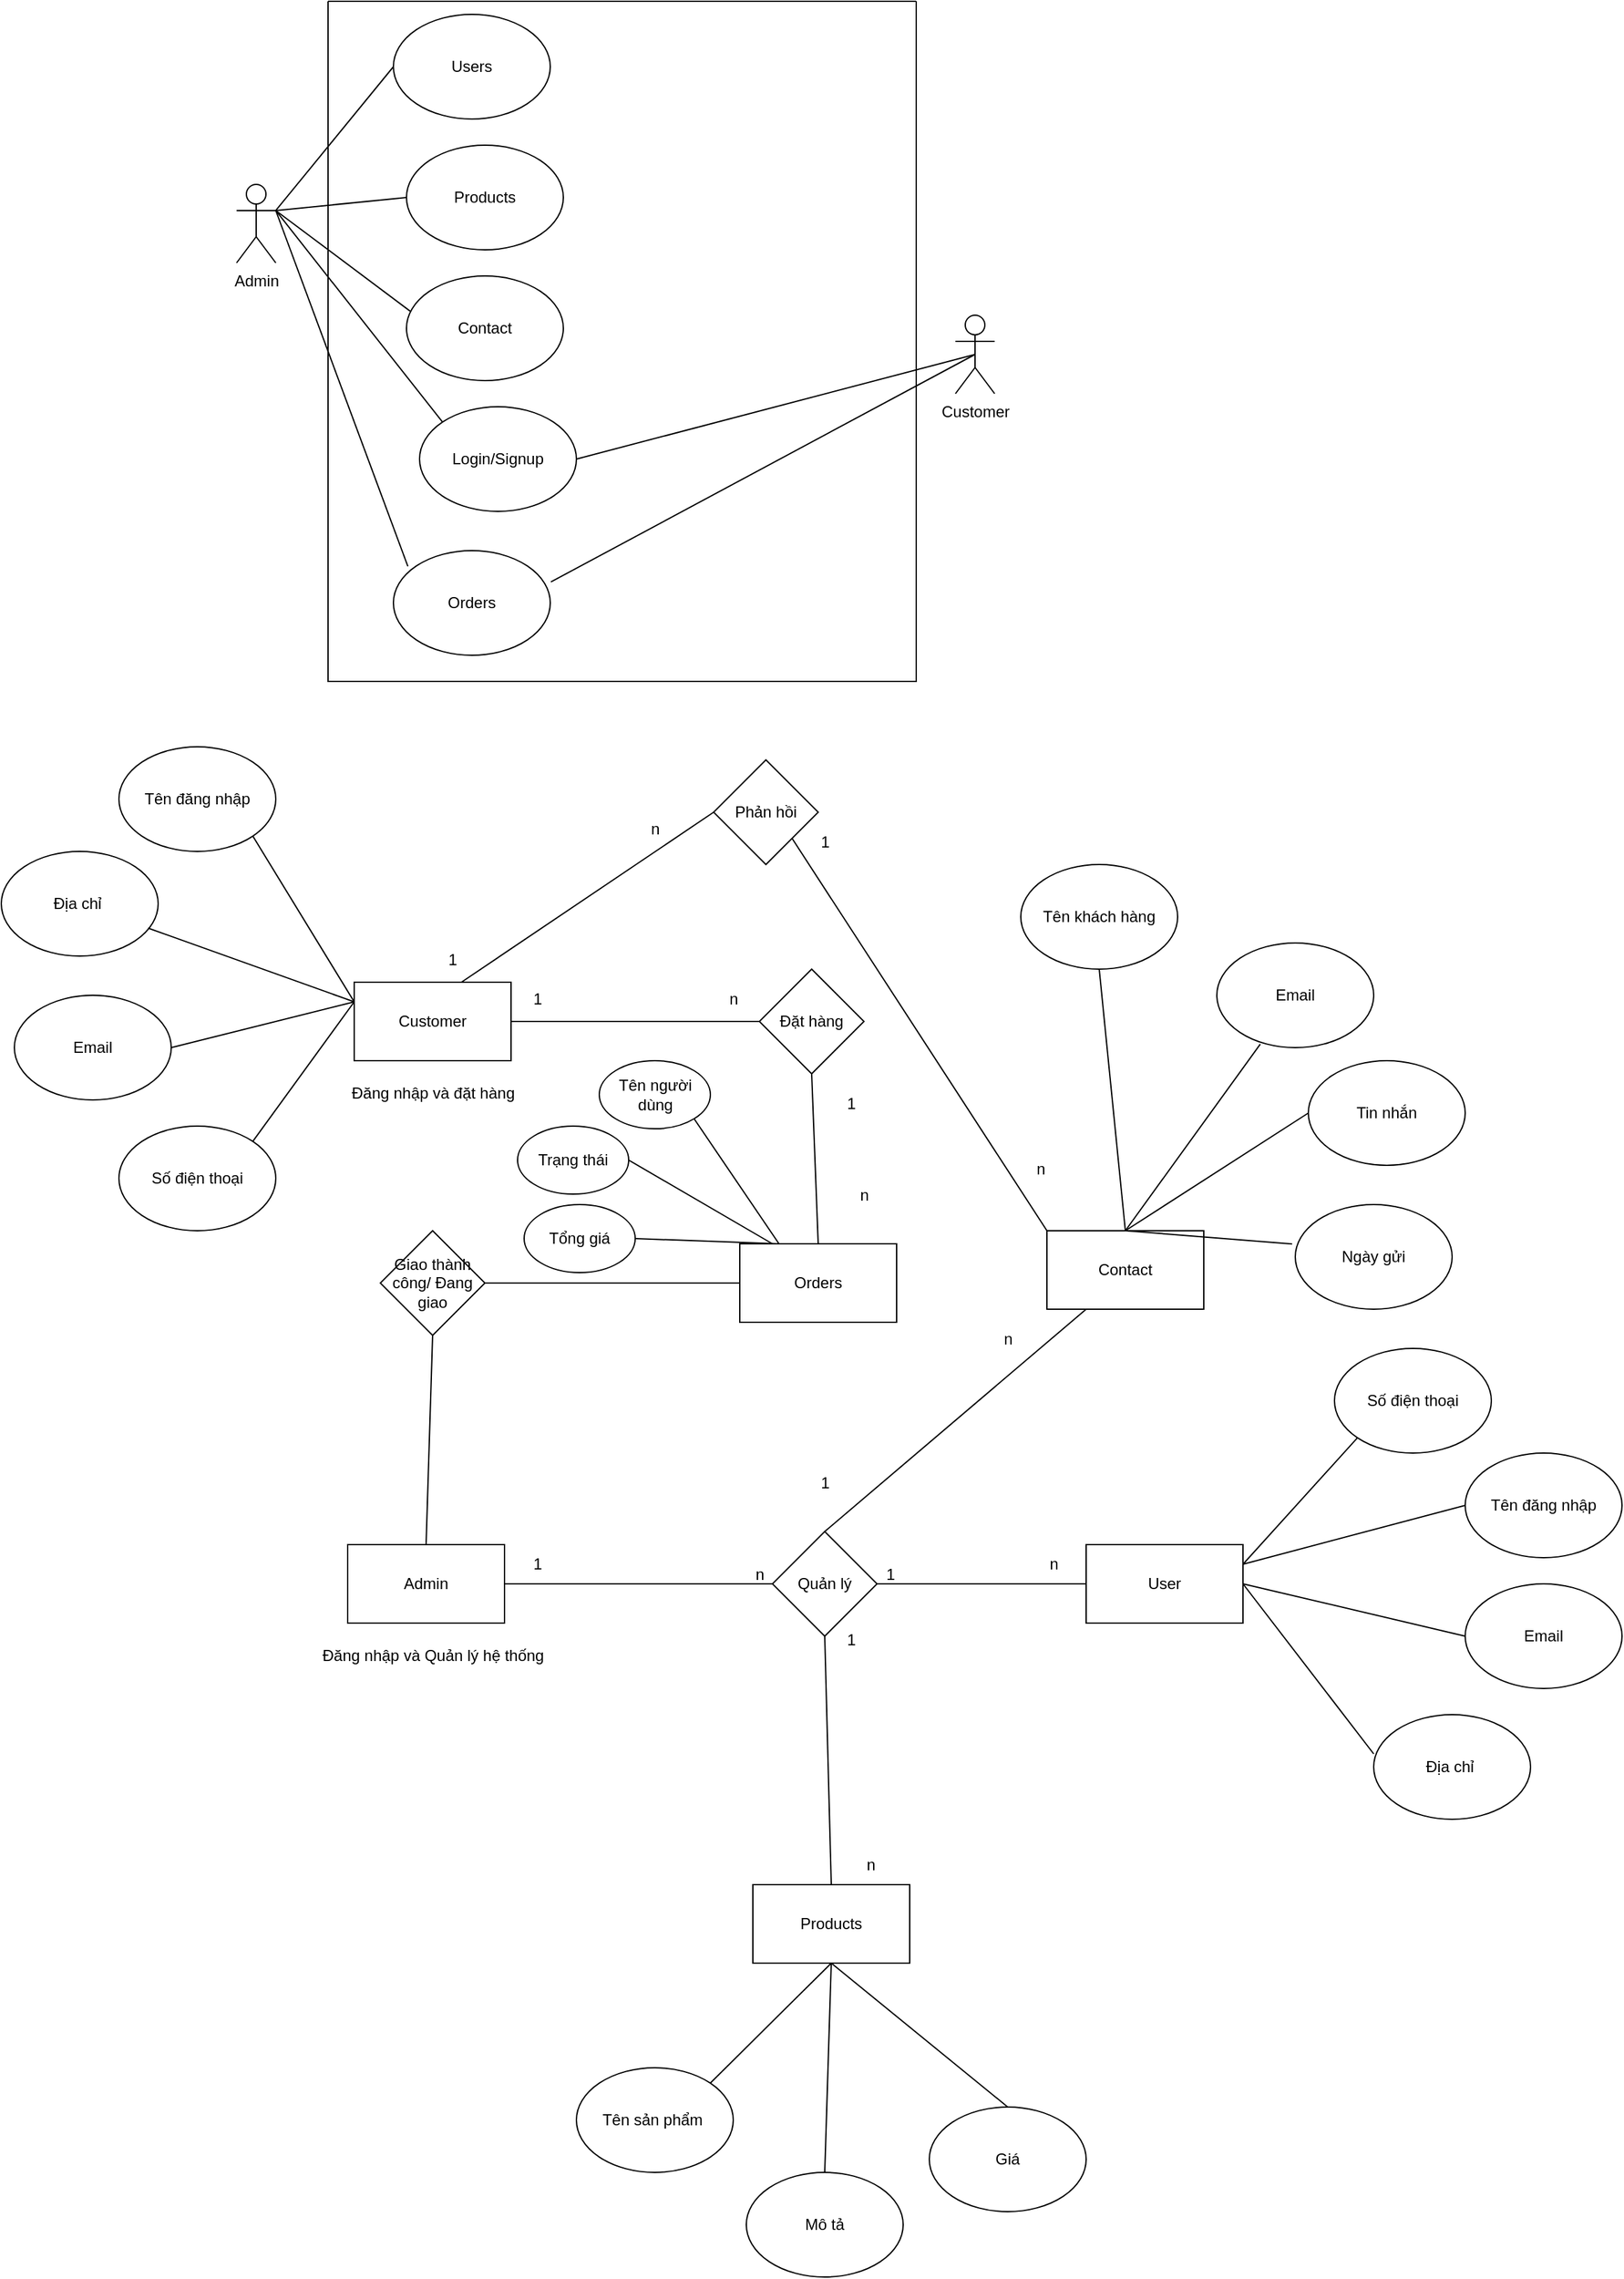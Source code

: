 <mxfile version="24.7.8">
  <diagram name="Trang-1" id="M-SAd9LkpbupXPq_AiEO">
    <mxGraphModel dx="2555" dy="1018" grid="1" gridSize="10" guides="1" tooltips="1" connect="1" arrows="1" fold="1" page="1" pageScale="1" pageWidth="827" pageHeight="1169" math="0" shadow="0">
      <root>
        <mxCell id="0" />
        <mxCell id="1" parent="0" />
        <mxCell id="7vzMjG-QyfqPNBVxQbre-7" value="Admin" style="shape=umlActor;verticalLabelPosition=bottom;verticalAlign=top;html=1;outlineConnect=0;" vertex="1" parent="1">
          <mxGeometry x="40" y="210" width="30" height="60" as="geometry" />
        </mxCell>
        <mxCell id="7vzMjG-QyfqPNBVxQbre-9" value="" style="swimlane;startSize=0;" vertex="1" parent="1">
          <mxGeometry x="110" y="70" width="450" height="520" as="geometry" />
        </mxCell>
        <mxCell id="7vzMjG-QyfqPNBVxQbre-1" value="Users" style="ellipse;whiteSpace=wrap;html=1;" vertex="1" parent="7vzMjG-QyfqPNBVxQbre-9">
          <mxGeometry x="50" y="10" width="120" height="80" as="geometry" />
        </mxCell>
        <mxCell id="7vzMjG-QyfqPNBVxQbre-2" value="Products" style="ellipse;whiteSpace=wrap;html=1;" vertex="1" parent="7vzMjG-QyfqPNBVxQbre-9">
          <mxGeometry x="60" y="110" width="120" height="80" as="geometry" />
        </mxCell>
        <mxCell id="7vzMjG-QyfqPNBVxQbre-3" value="Orders" style="ellipse;whiteSpace=wrap;html=1;" vertex="1" parent="7vzMjG-QyfqPNBVxQbre-9">
          <mxGeometry x="50" y="420" width="120" height="80" as="geometry" />
        </mxCell>
        <mxCell id="7vzMjG-QyfqPNBVxQbre-6" value="Contact" style="ellipse;whiteSpace=wrap;html=1;" vertex="1" parent="7vzMjG-QyfqPNBVxQbre-9">
          <mxGeometry x="60" y="210" width="120" height="80" as="geometry" />
        </mxCell>
        <mxCell id="7vzMjG-QyfqPNBVxQbre-14" value="Login/Signup" style="ellipse;whiteSpace=wrap;html=1;" vertex="1" parent="7vzMjG-QyfqPNBVxQbre-9">
          <mxGeometry x="70" y="310" width="120" height="80" as="geometry" />
        </mxCell>
        <mxCell id="7vzMjG-QyfqPNBVxQbre-10" value="" style="endArrow=none;html=1;rounded=0;entryX=0;entryY=0.5;entryDx=0;entryDy=0;exitX=1;exitY=0.333;exitDx=0;exitDy=0;exitPerimeter=0;" edge="1" parent="1" source="7vzMjG-QyfqPNBVxQbre-7" target="7vzMjG-QyfqPNBVxQbre-1">
          <mxGeometry width="50" height="50" relative="1" as="geometry">
            <mxPoint x="30" y="170" as="sourcePoint" />
            <mxPoint x="80" y="120" as="targetPoint" />
          </mxGeometry>
        </mxCell>
        <mxCell id="7vzMjG-QyfqPNBVxQbre-11" value="" style="endArrow=none;html=1;rounded=0;entryX=0;entryY=0.5;entryDx=0;entryDy=0;exitX=1;exitY=0.333;exitDx=0;exitDy=0;exitPerimeter=0;" edge="1" parent="1" source="7vzMjG-QyfqPNBVxQbre-7" target="7vzMjG-QyfqPNBVxQbre-2">
          <mxGeometry width="50" height="50" relative="1" as="geometry">
            <mxPoint x="30" y="380" as="sourcePoint" />
            <mxPoint x="80" y="330" as="targetPoint" />
          </mxGeometry>
        </mxCell>
        <mxCell id="7vzMjG-QyfqPNBVxQbre-12" value="" style="endArrow=none;html=1;rounded=0;exitX=0.025;exitY=0.338;exitDx=0;exitDy=0;exitPerimeter=0;" edge="1" parent="1" source="7vzMjG-QyfqPNBVxQbre-6">
          <mxGeometry width="50" height="50" relative="1" as="geometry">
            <mxPoint x="30" y="400" as="sourcePoint" />
            <mxPoint x="70" y="230" as="targetPoint" />
          </mxGeometry>
        </mxCell>
        <mxCell id="7vzMjG-QyfqPNBVxQbre-13" value="" style="endArrow=none;html=1;rounded=0;exitX=0.092;exitY=0.15;exitDx=0;exitDy=0;exitPerimeter=0;" edge="1" parent="1" source="7vzMjG-QyfqPNBVxQbre-3">
          <mxGeometry width="50" height="50" relative="1" as="geometry">
            <mxPoint x="50" y="390" as="sourcePoint" />
            <mxPoint x="70" y="230" as="targetPoint" />
          </mxGeometry>
        </mxCell>
        <mxCell id="7vzMjG-QyfqPNBVxQbre-15" value="Customer" style="shape=umlActor;verticalLabelPosition=bottom;verticalAlign=top;html=1;outlineConnect=0;" vertex="1" parent="1">
          <mxGeometry x="590" y="310" width="30" height="60" as="geometry" />
        </mxCell>
        <mxCell id="7vzMjG-QyfqPNBVxQbre-19" value="" style="endArrow=none;html=1;rounded=0;entryX=1;entryY=0.333;entryDx=0;entryDy=0;entryPerimeter=0;exitX=0;exitY=0;exitDx=0;exitDy=0;" edge="1" parent="1" source="7vzMjG-QyfqPNBVxQbre-14" target="7vzMjG-QyfqPNBVxQbre-7">
          <mxGeometry width="50" height="50" relative="1" as="geometry">
            <mxPoint x="-20" y="380" as="sourcePoint" />
            <mxPoint x="30" y="330" as="targetPoint" />
          </mxGeometry>
        </mxCell>
        <mxCell id="7vzMjG-QyfqPNBVxQbre-20" value="" style="endArrow=none;html=1;rounded=0;exitX=1;exitY=0.5;exitDx=0;exitDy=0;entryX=0.5;entryY=0.5;entryDx=0;entryDy=0;entryPerimeter=0;" edge="1" parent="1" source="7vzMjG-QyfqPNBVxQbre-14" target="7vzMjG-QyfqPNBVxQbre-15">
          <mxGeometry width="50" height="50" relative="1" as="geometry">
            <mxPoint x="710" y="280" as="sourcePoint" />
            <mxPoint x="760" y="230" as="targetPoint" />
          </mxGeometry>
        </mxCell>
        <mxCell id="7vzMjG-QyfqPNBVxQbre-21" value="" style="endArrow=none;html=1;rounded=0;exitX=1.004;exitY=0.299;exitDx=0;exitDy=0;exitPerimeter=0;entryX=0.5;entryY=0.5;entryDx=0;entryDy=0;entryPerimeter=0;" edge="1" parent="1" source="7vzMjG-QyfqPNBVxQbre-3" target="7vzMjG-QyfqPNBVxQbre-15">
          <mxGeometry width="50" height="50" relative="1" as="geometry">
            <mxPoint x="660" y="430" as="sourcePoint" />
            <mxPoint x="710" y="380" as="targetPoint" />
          </mxGeometry>
        </mxCell>
        <mxCell id="7vzMjG-QyfqPNBVxQbre-26" value="Customer" style="rounded=0;whiteSpace=wrap;html=1;" vertex="1" parent="1">
          <mxGeometry x="130" y="820" width="120" height="60" as="geometry" />
        </mxCell>
        <mxCell id="7vzMjG-QyfqPNBVxQbre-27" value="Tên đăng nhập" style="ellipse;whiteSpace=wrap;html=1;" vertex="1" parent="1">
          <mxGeometry x="-50" y="640" width="120" height="80" as="geometry" />
        </mxCell>
        <mxCell id="7vzMjG-QyfqPNBVxQbre-28" value="Email" style="ellipse;whiteSpace=wrap;html=1;" vertex="1" parent="1">
          <mxGeometry x="-130" y="830" width="120" height="80" as="geometry" />
        </mxCell>
        <mxCell id="7vzMjG-QyfqPNBVxQbre-29" value="Địa chỉ&amp;nbsp;" style="ellipse;whiteSpace=wrap;html=1;" vertex="1" parent="1">
          <mxGeometry x="-140" y="720" width="120" height="80" as="geometry" />
        </mxCell>
        <mxCell id="7vzMjG-QyfqPNBVxQbre-30" value="Số điện thoại" style="ellipse;whiteSpace=wrap;html=1;" vertex="1" parent="1">
          <mxGeometry x="-50" y="930" width="120" height="80" as="geometry" />
        </mxCell>
        <mxCell id="7vzMjG-QyfqPNBVxQbre-31" value="" style="endArrow=none;html=1;rounded=0;entryX=1;entryY=1;entryDx=0;entryDy=0;exitX=0;exitY=0.25;exitDx=0;exitDy=0;" edge="1" parent="1" source="7vzMjG-QyfqPNBVxQbre-26" target="7vzMjG-QyfqPNBVxQbre-27">
          <mxGeometry width="50" height="50" relative="1" as="geometry">
            <mxPoint x="120" y="1000" as="sourcePoint" />
            <mxPoint x="170" y="950" as="targetPoint" />
          </mxGeometry>
        </mxCell>
        <mxCell id="7vzMjG-QyfqPNBVxQbre-32" value="" style="endArrow=none;html=1;rounded=0;entryX=0.936;entryY=0.733;entryDx=0;entryDy=0;entryPerimeter=0;exitX=0;exitY=0.25;exitDx=0;exitDy=0;" edge="1" parent="1" source="7vzMjG-QyfqPNBVxQbre-26" target="7vzMjG-QyfqPNBVxQbre-29">
          <mxGeometry width="50" height="50" relative="1" as="geometry">
            <mxPoint x="180" y="1000" as="sourcePoint" />
            <mxPoint x="230" y="950" as="targetPoint" />
          </mxGeometry>
        </mxCell>
        <mxCell id="7vzMjG-QyfqPNBVxQbre-33" value="" style="endArrow=none;html=1;rounded=0;entryX=1;entryY=0.5;entryDx=0;entryDy=0;exitX=0;exitY=0.25;exitDx=0;exitDy=0;" edge="1" parent="1" source="7vzMjG-QyfqPNBVxQbre-26" target="7vzMjG-QyfqPNBVxQbre-28">
          <mxGeometry width="50" height="50" relative="1" as="geometry">
            <mxPoint x="150" y="1010" as="sourcePoint" />
            <mxPoint x="200" y="960" as="targetPoint" />
          </mxGeometry>
        </mxCell>
        <mxCell id="7vzMjG-QyfqPNBVxQbre-34" value="" style="endArrow=none;html=1;rounded=0;entryX=0;entryY=0.25;entryDx=0;entryDy=0;exitX=1;exitY=0;exitDx=0;exitDy=0;" edge="1" parent="1" source="7vzMjG-QyfqPNBVxQbre-30" target="7vzMjG-QyfqPNBVxQbre-26">
          <mxGeometry width="50" height="50" relative="1" as="geometry">
            <mxPoint x="210" y="970" as="sourcePoint" />
            <mxPoint x="260" y="920" as="targetPoint" />
          </mxGeometry>
        </mxCell>
        <mxCell id="7vzMjG-QyfqPNBVxQbre-36" value="" style="endArrow=none;html=1;rounded=0;entryX=0;entryY=0.5;entryDx=0;entryDy=0;exitX=1;exitY=0.5;exitDx=0;exitDy=0;" edge="1" parent="1" source="7vzMjG-QyfqPNBVxQbre-26" target="7vzMjG-QyfqPNBVxQbre-37">
          <mxGeometry width="50" height="50" relative="1" as="geometry">
            <mxPoint x="210" y="1050" as="sourcePoint" />
            <mxPoint x="429.92" y="852.8" as="targetPoint" />
          </mxGeometry>
        </mxCell>
        <mxCell id="7vzMjG-QyfqPNBVxQbre-37" value="Đặt hàng" style="rhombus;whiteSpace=wrap;html=1;" vertex="1" parent="1">
          <mxGeometry x="440" y="810" width="80" height="80" as="geometry" />
        </mxCell>
        <mxCell id="7vzMjG-QyfqPNBVxQbre-39" value="1" style="text;html=1;align=center;verticalAlign=middle;resizable=0;points=[];autosize=1;strokeColor=none;fillColor=none;" vertex="1" parent="1">
          <mxGeometry x="255" y="818" width="30" height="30" as="geometry" />
        </mxCell>
        <mxCell id="7vzMjG-QyfqPNBVxQbre-40" value="n" style="text;html=1;align=center;verticalAlign=middle;resizable=0;points=[];autosize=1;strokeColor=none;fillColor=none;" vertex="1" parent="1">
          <mxGeometry x="405" y="818" width="30" height="30" as="geometry" />
        </mxCell>
        <mxCell id="7vzMjG-QyfqPNBVxQbre-41" value="Đăng nhập và đặt hàng" style="text;html=1;align=center;verticalAlign=middle;resizable=0;points=[];autosize=1;strokeColor=none;fillColor=none;" vertex="1" parent="1">
          <mxGeometry x="115" y="890" width="150" height="30" as="geometry" />
        </mxCell>
        <mxCell id="7vzMjG-QyfqPNBVxQbre-57" value="Admin" style="rounded=0;whiteSpace=wrap;html=1;" vertex="1" parent="1">
          <mxGeometry x="125" y="1250" width="120" height="60" as="geometry" />
        </mxCell>
        <mxCell id="7vzMjG-QyfqPNBVxQbre-67" value="Quản lý" style="rhombus;whiteSpace=wrap;html=1;" vertex="1" parent="1">
          <mxGeometry x="450" y="1240" width="80" height="80" as="geometry" />
        </mxCell>
        <mxCell id="7vzMjG-QyfqPNBVxQbre-68" value="" style="endArrow=none;html=1;rounded=0;entryX=0;entryY=0.5;entryDx=0;entryDy=0;exitX=1;exitY=0.5;exitDx=0;exitDy=0;" edge="1" parent="1" source="7vzMjG-QyfqPNBVxQbre-57" target="7vzMjG-QyfqPNBVxQbre-67">
          <mxGeometry width="50" height="50" relative="1" as="geometry">
            <mxPoint x="310" y="1200" as="sourcePoint" />
            <mxPoint x="360" y="1150" as="targetPoint" />
          </mxGeometry>
        </mxCell>
        <mxCell id="7vzMjG-QyfqPNBVxQbre-69" value="1" style="text;html=1;align=center;verticalAlign=middle;resizable=0;points=[];autosize=1;strokeColor=none;fillColor=none;" vertex="1" parent="1">
          <mxGeometry x="255" y="1250" width="30" height="30" as="geometry" />
        </mxCell>
        <mxCell id="7vzMjG-QyfqPNBVxQbre-70" value="n" style="text;html=1;align=center;verticalAlign=middle;resizable=0;points=[];autosize=1;strokeColor=none;fillColor=none;" vertex="1" parent="1">
          <mxGeometry x="650" y="1250" width="30" height="30" as="geometry" />
        </mxCell>
        <mxCell id="7vzMjG-QyfqPNBVxQbre-73" value="Products" style="rounded=0;whiteSpace=wrap;html=1;" vertex="1" parent="1">
          <mxGeometry x="435" y="1510" width="120" height="60" as="geometry" />
        </mxCell>
        <mxCell id="7vzMjG-QyfqPNBVxQbre-74" value="User" style="rounded=0;whiteSpace=wrap;html=1;" vertex="1" parent="1">
          <mxGeometry x="690" y="1250" width="120" height="60" as="geometry" />
        </mxCell>
        <mxCell id="7vzMjG-QyfqPNBVxQbre-75" value="Tên đăng nhập" style="ellipse;whiteSpace=wrap;html=1;" vertex="1" parent="1">
          <mxGeometry x="980" y="1180" width="120" height="80" as="geometry" />
        </mxCell>
        <mxCell id="7vzMjG-QyfqPNBVxQbre-76" value="Email" style="ellipse;whiteSpace=wrap;html=1;" vertex="1" parent="1">
          <mxGeometry x="980" y="1280" width="120" height="80" as="geometry" />
        </mxCell>
        <mxCell id="7vzMjG-QyfqPNBVxQbre-77" value="Địa chỉ&amp;nbsp;" style="ellipse;whiteSpace=wrap;html=1;" vertex="1" parent="1">
          <mxGeometry x="910" y="1380" width="120" height="80" as="geometry" />
        </mxCell>
        <mxCell id="7vzMjG-QyfqPNBVxQbre-78" value="Số điện thoại" style="ellipse;whiteSpace=wrap;html=1;" vertex="1" parent="1">
          <mxGeometry x="880" y="1100" width="120" height="80" as="geometry" />
        </mxCell>
        <mxCell id="7vzMjG-QyfqPNBVxQbre-84" value="" style="endArrow=none;html=1;rounded=0;entryX=0;entryY=1;entryDx=0;entryDy=0;exitX=1;exitY=0.25;exitDx=0;exitDy=0;" edge="1" parent="1" source="7vzMjG-QyfqPNBVxQbre-74" target="7vzMjG-QyfqPNBVxQbre-78">
          <mxGeometry width="50" height="50" relative="1" as="geometry">
            <mxPoint x="670" y="1450" as="sourcePoint" />
            <mxPoint x="720" y="1400" as="targetPoint" />
          </mxGeometry>
        </mxCell>
        <mxCell id="7vzMjG-QyfqPNBVxQbre-85" value="" style="endArrow=none;html=1;rounded=0;entryX=0;entryY=0.5;entryDx=0;entryDy=0;exitX=1;exitY=0.25;exitDx=0;exitDy=0;" edge="1" parent="1" source="7vzMjG-QyfqPNBVxQbre-74" target="7vzMjG-QyfqPNBVxQbre-75">
          <mxGeometry width="50" height="50" relative="1" as="geometry">
            <mxPoint x="780" y="1440" as="sourcePoint" />
            <mxPoint x="830" y="1390" as="targetPoint" />
          </mxGeometry>
        </mxCell>
        <mxCell id="7vzMjG-QyfqPNBVxQbre-86" value="" style="endArrow=none;html=1;rounded=0;entryX=0;entryY=0.5;entryDx=0;entryDy=0;exitX=1;exitY=0.5;exitDx=0;exitDy=0;" edge="1" parent="1" source="7vzMjG-QyfqPNBVxQbre-74" target="7vzMjG-QyfqPNBVxQbre-76">
          <mxGeometry width="50" height="50" relative="1" as="geometry">
            <mxPoint x="730" y="1440" as="sourcePoint" />
            <mxPoint x="780" y="1390" as="targetPoint" />
          </mxGeometry>
        </mxCell>
        <mxCell id="7vzMjG-QyfqPNBVxQbre-87" value="" style="endArrow=none;html=1;rounded=0;entryX=0;entryY=0.375;entryDx=0;entryDy=0;entryPerimeter=0;exitX=1;exitY=0.5;exitDx=0;exitDy=0;" edge="1" parent="1" source="7vzMjG-QyfqPNBVxQbre-74" target="7vzMjG-QyfqPNBVxQbre-77">
          <mxGeometry width="50" height="50" relative="1" as="geometry">
            <mxPoint x="730" y="1440" as="sourcePoint" />
            <mxPoint x="780" y="1390" as="targetPoint" />
          </mxGeometry>
        </mxCell>
        <mxCell id="7vzMjG-QyfqPNBVxQbre-88" value="" style="endArrow=none;html=1;rounded=0;entryX=0;entryY=0.5;entryDx=0;entryDy=0;exitX=1;exitY=0.5;exitDx=0;exitDy=0;" edge="1" parent="1" source="7vzMjG-QyfqPNBVxQbre-67" target="7vzMjG-QyfqPNBVxQbre-74">
          <mxGeometry width="50" height="50" relative="1" as="geometry">
            <mxPoint x="480" y="1400" as="sourcePoint" />
            <mxPoint x="530" y="1350" as="targetPoint" />
          </mxGeometry>
        </mxCell>
        <mxCell id="7vzMjG-QyfqPNBVxQbre-89" value="Tên sản phẩm&amp;nbsp;" style="ellipse;whiteSpace=wrap;html=1;" vertex="1" parent="1">
          <mxGeometry x="300" y="1650" width="120" height="80" as="geometry" />
        </mxCell>
        <mxCell id="7vzMjG-QyfqPNBVxQbre-90" value="Giá" style="ellipse;whiteSpace=wrap;html=1;" vertex="1" parent="1">
          <mxGeometry x="570" y="1680" width="120" height="80" as="geometry" />
        </mxCell>
        <mxCell id="7vzMjG-QyfqPNBVxQbre-91" value="Mô tả" style="ellipse;whiteSpace=wrap;html=1;" vertex="1" parent="1">
          <mxGeometry x="430" y="1730" width="120" height="80" as="geometry" />
        </mxCell>
        <mxCell id="7vzMjG-QyfqPNBVxQbre-92" value="" style="endArrow=none;html=1;rounded=0;entryX=0.5;entryY=1;entryDx=0;entryDy=0;exitX=1;exitY=0;exitDx=0;exitDy=0;" edge="1" parent="1" source="7vzMjG-QyfqPNBVxQbre-89" target="7vzMjG-QyfqPNBVxQbre-73">
          <mxGeometry width="50" height="50" relative="1" as="geometry">
            <mxPoint x="310" y="1640" as="sourcePoint" />
            <mxPoint x="360" y="1590" as="targetPoint" />
          </mxGeometry>
        </mxCell>
        <mxCell id="7vzMjG-QyfqPNBVxQbre-93" value="" style="endArrow=none;html=1;rounded=0;entryX=0.5;entryY=1;entryDx=0;entryDy=0;exitX=0.5;exitY=0;exitDx=0;exitDy=0;" edge="1" parent="1" source="7vzMjG-QyfqPNBVxQbre-91" target="7vzMjG-QyfqPNBVxQbre-73">
          <mxGeometry width="50" height="50" relative="1" as="geometry">
            <mxPoint x="470" y="1680" as="sourcePoint" />
            <mxPoint x="520" y="1630" as="targetPoint" />
          </mxGeometry>
        </mxCell>
        <mxCell id="7vzMjG-QyfqPNBVxQbre-94" value="" style="endArrow=none;html=1;rounded=0;entryX=0.5;entryY=1;entryDx=0;entryDy=0;exitX=0.5;exitY=0;exitDx=0;exitDy=0;" edge="1" parent="1" source="7vzMjG-QyfqPNBVxQbre-90" target="7vzMjG-QyfqPNBVxQbre-73">
          <mxGeometry width="50" height="50" relative="1" as="geometry">
            <mxPoint x="530" y="1640" as="sourcePoint" />
            <mxPoint x="580" y="1590" as="targetPoint" />
          </mxGeometry>
        </mxCell>
        <mxCell id="7vzMjG-QyfqPNBVxQbre-95" value="" style="endArrow=none;html=1;rounded=0;entryX=0.5;entryY=1;entryDx=0;entryDy=0;exitX=0.5;exitY=0;exitDx=0;exitDy=0;" edge="1" parent="1" source="7vzMjG-QyfqPNBVxQbre-73" target="7vzMjG-QyfqPNBVxQbre-67">
          <mxGeometry width="50" height="50" relative="1" as="geometry">
            <mxPoint x="420" y="1460" as="sourcePoint" />
            <mxPoint x="470" y="1410" as="targetPoint" />
          </mxGeometry>
        </mxCell>
        <mxCell id="7vzMjG-QyfqPNBVxQbre-96" value="n" style="text;html=1;align=center;verticalAlign=middle;resizable=0;points=[];autosize=1;strokeColor=none;fillColor=none;" vertex="1" parent="1">
          <mxGeometry x="510" y="1480" width="30" height="30" as="geometry" />
        </mxCell>
        <mxCell id="7vzMjG-QyfqPNBVxQbre-97" value="1" style="text;html=1;align=center;verticalAlign=middle;resizable=0;points=[];autosize=1;strokeColor=none;fillColor=none;" vertex="1" parent="1">
          <mxGeometry x="495" y="1308" width="30" height="30" as="geometry" />
        </mxCell>
        <mxCell id="7vzMjG-QyfqPNBVxQbre-98" value="1" style="text;html=1;align=center;verticalAlign=middle;resizable=0;points=[];autosize=1;strokeColor=none;fillColor=none;" vertex="1" parent="1">
          <mxGeometry x="525" y="1258" width="30" height="30" as="geometry" />
        </mxCell>
        <mxCell id="7vzMjG-QyfqPNBVxQbre-99" value="n" style="text;html=1;align=center;verticalAlign=middle;resizable=0;points=[];autosize=1;strokeColor=none;fillColor=none;" vertex="1" parent="1">
          <mxGeometry x="425" y="1258" width="30" height="30" as="geometry" />
        </mxCell>
        <mxCell id="7vzMjG-QyfqPNBVxQbre-100" value="Orders" style="rounded=0;whiteSpace=wrap;html=1;" vertex="1" parent="1">
          <mxGeometry x="425" y="1020" width="120" height="60" as="geometry" />
        </mxCell>
        <mxCell id="7vzMjG-QyfqPNBVxQbre-101" value="" style="endArrow=none;html=1;rounded=0;entryX=0.5;entryY=1;entryDx=0;entryDy=0;exitX=0.5;exitY=0;exitDx=0;exitDy=0;" edge="1" parent="1" source="7vzMjG-QyfqPNBVxQbre-100" target="7vzMjG-QyfqPNBVxQbre-37">
          <mxGeometry width="50" height="50" relative="1" as="geometry">
            <mxPoint x="280" y="1020" as="sourcePoint" />
            <mxPoint x="330" y="970" as="targetPoint" />
          </mxGeometry>
        </mxCell>
        <mxCell id="7vzMjG-QyfqPNBVxQbre-102" value="" style="endArrow=none;html=1;rounded=0;exitX=0.5;exitY=0;exitDx=0;exitDy=0;entryX=0.5;entryY=1;entryDx=0;entryDy=0;" edge="1" parent="1" source="7vzMjG-QyfqPNBVxQbre-57" target="7vzMjG-QyfqPNBVxQbre-103">
          <mxGeometry width="50" height="50" relative="1" as="geometry">
            <mxPoint x="200" y="1120" as="sourcePoint" />
            <mxPoint x="190" y="1110" as="targetPoint" />
          </mxGeometry>
        </mxCell>
        <mxCell id="7vzMjG-QyfqPNBVxQbre-103" value="Giao thành công/ Đang giao" style="rhombus;whiteSpace=wrap;html=1;" vertex="1" parent="1">
          <mxGeometry x="150" y="1010" width="80" height="80" as="geometry" />
        </mxCell>
        <mxCell id="7vzMjG-QyfqPNBVxQbre-104" value="Đăng nhập và Quản lý hệ thống" style="text;html=1;align=center;verticalAlign=middle;resizable=0;points=[];autosize=1;strokeColor=none;fillColor=none;" vertex="1" parent="1">
          <mxGeometry x="95" y="1320" width="190" height="30" as="geometry" />
        </mxCell>
        <mxCell id="7vzMjG-QyfqPNBVxQbre-106" value="" style="endArrow=none;html=1;rounded=0;entryX=0;entryY=0.5;entryDx=0;entryDy=0;exitX=1;exitY=0.5;exitDx=0;exitDy=0;" edge="1" parent="1" source="7vzMjG-QyfqPNBVxQbre-103" target="7vzMjG-QyfqPNBVxQbre-100">
          <mxGeometry width="50" height="50" relative="1" as="geometry">
            <mxPoint x="300" y="1130" as="sourcePoint" />
            <mxPoint x="350" y="1080" as="targetPoint" />
          </mxGeometry>
        </mxCell>
        <mxCell id="7vzMjG-QyfqPNBVxQbre-107" value="1" style="text;html=1;align=center;verticalAlign=middle;resizable=0;points=[];autosize=1;strokeColor=none;fillColor=none;" vertex="1" parent="1">
          <mxGeometry x="495" y="898" width="30" height="30" as="geometry" />
        </mxCell>
        <mxCell id="7vzMjG-QyfqPNBVxQbre-108" value="n" style="text;html=1;align=center;verticalAlign=middle;resizable=0;points=[];autosize=1;strokeColor=none;fillColor=none;" vertex="1" parent="1">
          <mxGeometry x="505" y="968" width="30" height="30" as="geometry" />
        </mxCell>
        <mxCell id="7vzMjG-QyfqPNBVxQbre-109" value="Contact" style="rounded=0;whiteSpace=wrap;html=1;" vertex="1" parent="1">
          <mxGeometry x="660" y="1010" width="120" height="60" as="geometry" />
        </mxCell>
        <mxCell id="7vzMjG-QyfqPNBVxQbre-110" value="" style="endArrow=none;html=1;rounded=0;entryX=0.25;entryY=1;entryDx=0;entryDy=0;exitX=0.5;exitY=0;exitDx=0;exitDy=0;" edge="1" parent="1" source="7vzMjG-QyfqPNBVxQbre-67" target="7vzMjG-QyfqPNBVxQbre-109">
          <mxGeometry width="50" height="50" relative="1" as="geometry">
            <mxPoint x="440" y="1200" as="sourcePoint" />
            <mxPoint x="490" y="1150" as="targetPoint" />
          </mxGeometry>
        </mxCell>
        <mxCell id="7vzMjG-QyfqPNBVxQbre-111" value="1" style="text;html=1;align=center;verticalAlign=middle;resizable=0;points=[];autosize=1;strokeColor=none;fillColor=none;" vertex="1" parent="1">
          <mxGeometry x="475" y="1188" width="30" height="30" as="geometry" />
        </mxCell>
        <mxCell id="7vzMjG-QyfqPNBVxQbre-112" value="n" style="text;html=1;align=center;verticalAlign=middle;resizable=0;points=[];autosize=1;strokeColor=none;fillColor=none;" vertex="1" parent="1">
          <mxGeometry x="615" y="1078" width="30" height="30" as="geometry" />
        </mxCell>
        <mxCell id="7vzMjG-QyfqPNBVxQbre-113" value="Tên khách hàng" style="ellipse;whiteSpace=wrap;html=1;" vertex="1" parent="1">
          <mxGeometry x="640" y="730" width="120" height="80" as="geometry" />
        </mxCell>
        <mxCell id="7vzMjG-QyfqPNBVxQbre-114" value="Email" style="ellipse;whiteSpace=wrap;html=1;" vertex="1" parent="1">
          <mxGeometry x="790" y="790" width="120" height="80" as="geometry" />
        </mxCell>
        <mxCell id="7vzMjG-QyfqPNBVxQbre-115" value="Ngày gửi" style="ellipse;whiteSpace=wrap;html=1;" vertex="1" parent="1">
          <mxGeometry x="850" y="990" width="120" height="80" as="geometry" />
        </mxCell>
        <mxCell id="7vzMjG-QyfqPNBVxQbre-116" value="Tin nhắn" style="ellipse;whiteSpace=wrap;html=1;" vertex="1" parent="1">
          <mxGeometry x="860" y="880" width="120" height="80" as="geometry" />
        </mxCell>
        <mxCell id="7vzMjG-QyfqPNBVxQbre-117" value="" style="endArrow=none;html=1;rounded=0;exitX=0.682;exitY=0.002;exitDx=0;exitDy=0;exitPerimeter=0;entryX=0;entryY=0.5;entryDx=0;entryDy=0;" edge="1" parent="1" source="7vzMjG-QyfqPNBVxQbre-26" target="7vzMjG-QyfqPNBVxQbre-118">
          <mxGeometry width="50" height="50" relative="1" as="geometry">
            <mxPoint x="270" y="760" as="sourcePoint" />
            <mxPoint x="320" y="710" as="targetPoint" />
          </mxGeometry>
        </mxCell>
        <mxCell id="7vzMjG-QyfqPNBVxQbre-118" value="Phản hồi" style="rhombus;whiteSpace=wrap;html=1;" vertex="1" parent="1">
          <mxGeometry x="405" y="650" width="80" height="80" as="geometry" />
        </mxCell>
        <mxCell id="7vzMjG-QyfqPNBVxQbre-119" value="1" style="text;html=1;align=center;verticalAlign=middle;resizable=0;points=[];autosize=1;strokeColor=none;fillColor=none;" vertex="1" parent="1">
          <mxGeometry x="190" y="788" width="30" height="30" as="geometry" />
        </mxCell>
        <mxCell id="7vzMjG-QyfqPNBVxQbre-120" value="n" style="text;html=1;align=center;verticalAlign=middle;resizable=0;points=[];autosize=1;strokeColor=none;fillColor=none;" vertex="1" parent="1">
          <mxGeometry x="345" y="688" width="30" height="30" as="geometry" />
        </mxCell>
        <mxCell id="7vzMjG-QyfqPNBVxQbre-121" value="" style="endArrow=none;html=1;rounded=0;entryX=1;entryY=1;entryDx=0;entryDy=0;exitX=0;exitY=0;exitDx=0;exitDy=0;" edge="1" parent="1" source="7vzMjG-QyfqPNBVxQbre-109" target="7vzMjG-QyfqPNBVxQbre-118">
          <mxGeometry width="50" height="50" relative="1" as="geometry">
            <mxPoint x="540" y="750" as="sourcePoint" />
            <mxPoint x="590" y="700" as="targetPoint" />
          </mxGeometry>
        </mxCell>
        <mxCell id="7vzMjG-QyfqPNBVxQbre-122" value="1" style="text;html=1;align=center;verticalAlign=middle;resizable=0;points=[];autosize=1;strokeColor=none;fillColor=none;" vertex="1" parent="1">
          <mxGeometry x="475" y="698" width="30" height="30" as="geometry" />
        </mxCell>
        <mxCell id="7vzMjG-QyfqPNBVxQbre-123" value="n" style="text;html=1;align=center;verticalAlign=middle;resizable=0;points=[];autosize=1;strokeColor=none;fillColor=none;" vertex="1" parent="1">
          <mxGeometry x="640" y="948" width="30" height="30" as="geometry" />
        </mxCell>
        <mxCell id="7vzMjG-QyfqPNBVxQbre-124" value="" style="endArrow=none;html=1;rounded=0;entryX=0.5;entryY=1;entryDx=0;entryDy=0;exitX=0.5;exitY=0;exitDx=0;exitDy=0;" edge="1" parent="1" source="7vzMjG-QyfqPNBVxQbre-109" target="7vzMjG-QyfqPNBVxQbre-113">
          <mxGeometry width="50" height="50" relative="1" as="geometry">
            <mxPoint x="680" y="920" as="sourcePoint" />
            <mxPoint x="730" y="870" as="targetPoint" />
          </mxGeometry>
        </mxCell>
        <mxCell id="7vzMjG-QyfqPNBVxQbre-125" value="" style="endArrow=none;html=1;rounded=0;entryX=0.277;entryY=0.966;entryDx=0;entryDy=0;entryPerimeter=0;exitX=0.5;exitY=0;exitDx=0;exitDy=0;" edge="1" parent="1" source="7vzMjG-QyfqPNBVxQbre-109" target="7vzMjG-QyfqPNBVxQbre-114">
          <mxGeometry width="50" height="50" relative="1" as="geometry">
            <mxPoint x="740" y="980" as="sourcePoint" />
            <mxPoint x="790" y="930" as="targetPoint" />
          </mxGeometry>
        </mxCell>
        <mxCell id="7vzMjG-QyfqPNBVxQbre-126" value="" style="endArrow=none;html=1;rounded=0;entryX=0;entryY=0.5;entryDx=0;entryDy=0;exitX=0.5;exitY=0;exitDx=0;exitDy=0;" edge="1" parent="1" source="7vzMjG-QyfqPNBVxQbre-109" target="7vzMjG-QyfqPNBVxQbre-116">
          <mxGeometry width="50" height="50" relative="1" as="geometry">
            <mxPoint x="790" y="990" as="sourcePoint" />
            <mxPoint x="840" y="940" as="targetPoint" />
          </mxGeometry>
        </mxCell>
        <mxCell id="7vzMjG-QyfqPNBVxQbre-127" value="" style="endArrow=none;html=1;rounded=0;entryX=-0.02;entryY=0.377;entryDx=0;entryDy=0;entryPerimeter=0;exitX=0.5;exitY=0;exitDx=0;exitDy=0;" edge="1" parent="1" source="7vzMjG-QyfqPNBVxQbre-109" target="7vzMjG-QyfqPNBVxQbre-115">
          <mxGeometry width="50" height="50" relative="1" as="geometry">
            <mxPoint x="760" y="1130" as="sourcePoint" />
            <mxPoint x="810" y="1080" as="targetPoint" />
          </mxGeometry>
        </mxCell>
        <mxCell id="7vzMjG-QyfqPNBVxQbre-128" value="Tên người dùng" style="ellipse;whiteSpace=wrap;html=1;" vertex="1" parent="1">
          <mxGeometry x="317.5" y="880" width="85" height="52" as="geometry" />
        </mxCell>
        <mxCell id="7vzMjG-QyfqPNBVxQbre-129" value="Trạng thái" style="ellipse;whiteSpace=wrap;html=1;" vertex="1" parent="1">
          <mxGeometry x="255" y="930" width="85" height="52" as="geometry" />
        </mxCell>
        <mxCell id="7vzMjG-QyfqPNBVxQbre-130" value="Tổng giá" style="ellipse;whiteSpace=wrap;html=1;" vertex="1" parent="1">
          <mxGeometry x="260" y="990" width="85" height="52" as="geometry" />
        </mxCell>
        <mxCell id="7vzMjG-QyfqPNBVxQbre-131" value="" style="endArrow=none;html=1;rounded=0;entryX=1;entryY=1;entryDx=0;entryDy=0;exitX=0.25;exitY=0;exitDx=0;exitDy=0;" edge="1" parent="1" source="7vzMjG-QyfqPNBVxQbre-100" target="7vzMjG-QyfqPNBVxQbre-128">
          <mxGeometry width="50" height="50" relative="1" as="geometry">
            <mxPoint x="360" y="1170" as="sourcePoint" />
            <mxPoint x="410" y="1120" as="targetPoint" />
          </mxGeometry>
        </mxCell>
        <mxCell id="7vzMjG-QyfqPNBVxQbre-132" value="" style="endArrow=none;html=1;rounded=0;entryX=1;entryY=0.5;entryDx=0;entryDy=0;" edge="1" parent="1" target="7vzMjG-QyfqPNBVxQbre-129">
          <mxGeometry width="50" height="50" relative="1" as="geometry">
            <mxPoint x="450" y="1020" as="sourcePoint" />
            <mxPoint x="370" y="1170" as="targetPoint" />
          </mxGeometry>
        </mxCell>
        <mxCell id="7vzMjG-QyfqPNBVxQbre-133" value="" style="endArrow=none;html=1;rounded=0;entryX=1;entryY=0.5;entryDx=0;entryDy=0;exitX=0.25;exitY=0;exitDx=0;exitDy=0;" edge="1" parent="1" source="7vzMjG-QyfqPNBVxQbre-100" target="7vzMjG-QyfqPNBVxQbre-130">
          <mxGeometry width="50" height="50" relative="1" as="geometry">
            <mxPoint x="340" y="1180" as="sourcePoint" />
            <mxPoint x="390" y="1130" as="targetPoint" />
          </mxGeometry>
        </mxCell>
      </root>
    </mxGraphModel>
  </diagram>
</mxfile>
